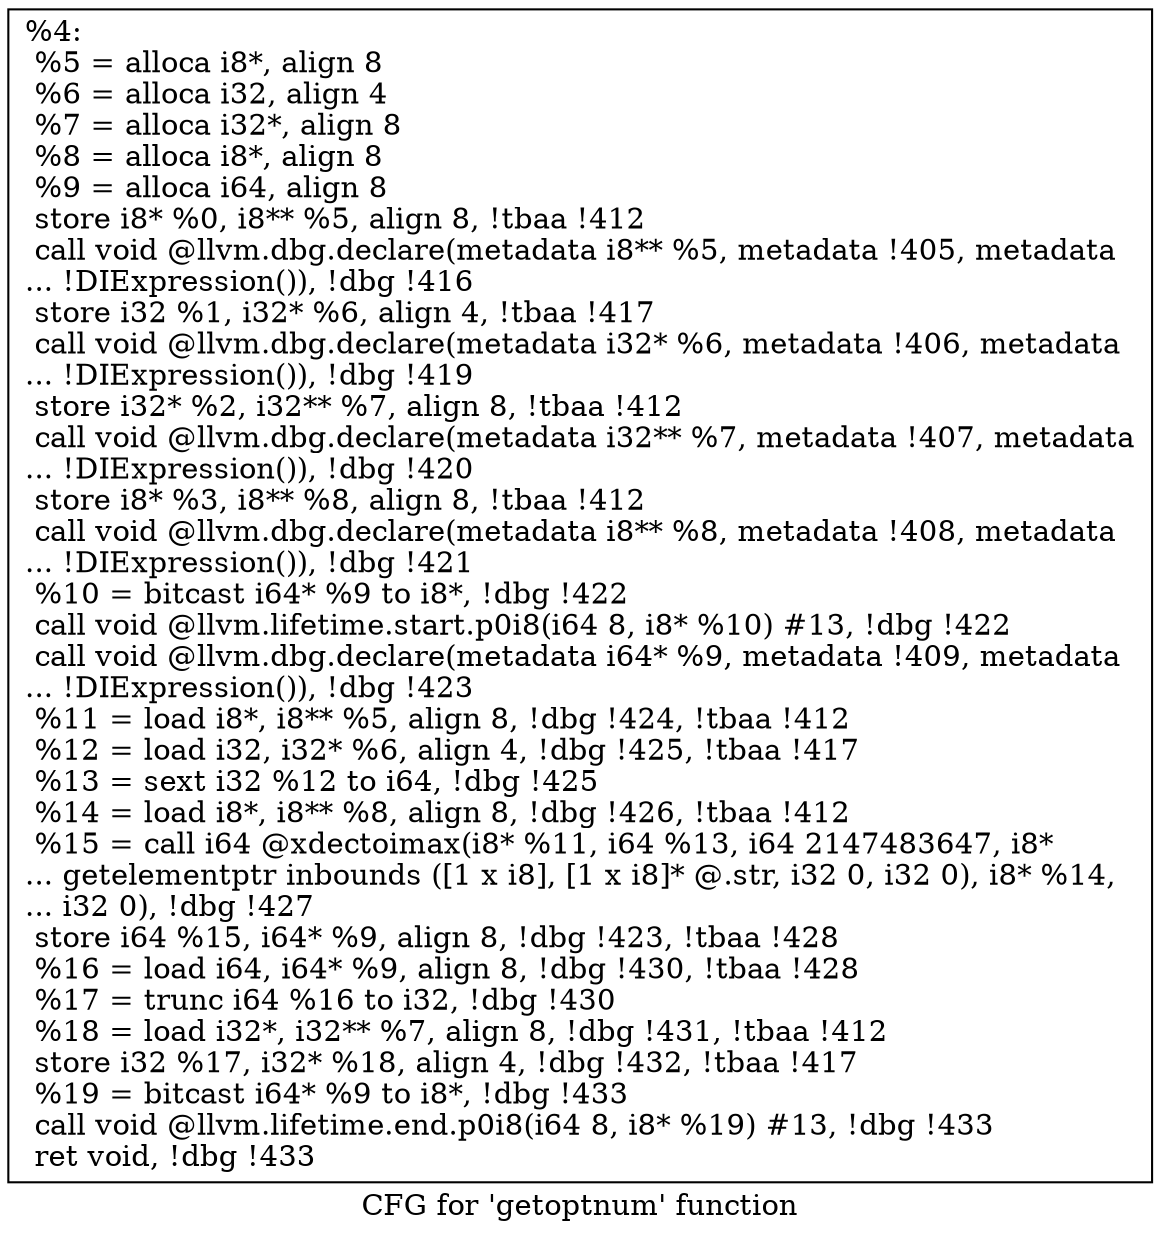 digraph "CFG for 'getoptnum' function" {
	label="CFG for 'getoptnum' function";

	Node0x2082f20 [shape=record,label="{%4:\l  %5 = alloca i8*, align 8\l  %6 = alloca i32, align 4\l  %7 = alloca i32*, align 8\l  %8 = alloca i8*, align 8\l  %9 = alloca i64, align 8\l  store i8* %0, i8** %5, align 8, !tbaa !412\l  call void @llvm.dbg.declare(metadata i8** %5, metadata !405, metadata\l... !DIExpression()), !dbg !416\l  store i32 %1, i32* %6, align 4, !tbaa !417\l  call void @llvm.dbg.declare(metadata i32* %6, metadata !406, metadata\l... !DIExpression()), !dbg !419\l  store i32* %2, i32** %7, align 8, !tbaa !412\l  call void @llvm.dbg.declare(metadata i32** %7, metadata !407, metadata\l... !DIExpression()), !dbg !420\l  store i8* %3, i8** %8, align 8, !tbaa !412\l  call void @llvm.dbg.declare(metadata i8** %8, metadata !408, metadata\l... !DIExpression()), !dbg !421\l  %10 = bitcast i64* %9 to i8*, !dbg !422\l  call void @llvm.lifetime.start.p0i8(i64 8, i8* %10) #13, !dbg !422\l  call void @llvm.dbg.declare(metadata i64* %9, metadata !409, metadata\l... !DIExpression()), !dbg !423\l  %11 = load i8*, i8** %5, align 8, !dbg !424, !tbaa !412\l  %12 = load i32, i32* %6, align 4, !dbg !425, !tbaa !417\l  %13 = sext i32 %12 to i64, !dbg !425\l  %14 = load i8*, i8** %8, align 8, !dbg !426, !tbaa !412\l  %15 = call i64 @xdectoimax(i8* %11, i64 %13, i64 2147483647, i8*\l... getelementptr inbounds ([1 x i8], [1 x i8]* @.str, i32 0, i32 0), i8* %14,\l... i32 0), !dbg !427\l  store i64 %15, i64* %9, align 8, !dbg !423, !tbaa !428\l  %16 = load i64, i64* %9, align 8, !dbg !430, !tbaa !428\l  %17 = trunc i64 %16 to i32, !dbg !430\l  %18 = load i32*, i32** %7, align 8, !dbg !431, !tbaa !412\l  store i32 %17, i32* %18, align 4, !dbg !432, !tbaa !417\l  %19 = bitcast i64* %9 to i8*, !dbg !433\l  call void @llvm.lifetime.end.p0i8(i64 8, i8* %19) #13, !dbg !433\l  ret void, !dbg !433\l}"];
}
